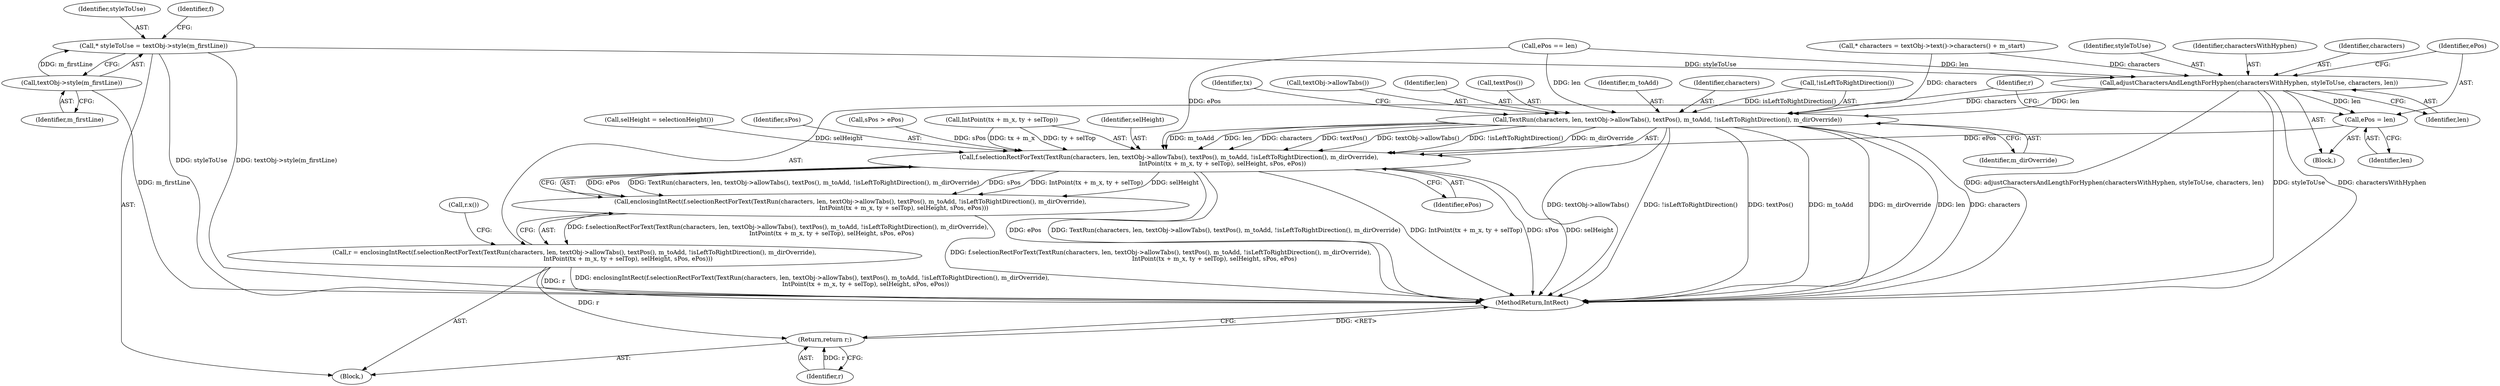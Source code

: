 digraph "1_Chrome_2c3d133e93d0455eb64bd96384f317674db79ab5@pointer" {
"1000143" [label="(Call,* styleToUse = textObj->style(m_firstLine))"];
"1000145" [label="(Call,textObj->style(m_firstLine))"];
"1000169" [label="(Call,adjustCharactersAndLengthForHyphen(charactersWithHyphen, styleToUse, characters, len))"];
"1000174" [label="(Call,ePos = len)"];
"1000181" [label="(Call,f.selectionRectForText(TextRun(characters, len, textObj->allowTabs(), textPos(), m_toAdd, !isLeftToRightDirection(), m_dirOverride),\n                                                        IntPoint(tx + m_x, ty + selTop), selHeight, sPos, ePos))"];
"1000180" [label="(Call,enclosingIntRect(f.selectionRectForText(TextRun(characters, len, textObj->allowTabs(), textPos(), m_toAdd, !isLeftToRightDirection(), m_dirOverride),\n                                                        IntPoint(tx + m_x, ty + selTop), selHeight, sPos, ePos)))"];
"1000178" [label="(Call,r = enclosingIntRect(f.selectionRectForText(TextRun(characters, len, textObj->allowTabs(), textPos(), m_toAdd, !isLeftToRightDirection(), m_dirOverride),\n                                                        IntPoint(tx + m_x, ty + selTop), selHeight, sPos, ePos)))"];
"1000230" [label="(Return,return r;)"];
"1000182" [label="(Call,TextRun(characters, len, textObj->allowTabs(), textPos(), m_toAdd, !isLeftToRightDirection(), m_dirOverride))"];
"1000173" [label="(Identifier,len)"];
"1000143" [label="(Call,* styleToUse = textObj->style(m_firstLine))"];
"1000190" [label="(Identifier,m_dirOverride)"];
"1000168" [label="(Block,)"];
"1000200" [label="(Identifier,ePos)"];
"1000186" [label="(Call,textPos())"];
"1000184" [label="(Identifier,len)"];
"1000203" [label="(Call,r.x())"];
"1000152" [label="(Call,* characters = textObj->text()->characters() + m_start)"];
"1000125" [label="(Call,sPos > ePos)"];
"1000164" [label="(Call,ePos == len)"];
"1000174" [label="(Call,ePos = len)"];
"1000182" [label="(Call,TextRun(characters, len, textObj->allowTabs(), textPos(), m_toAdd, !isLeftToRightDirection(), m_dirOverride))"];
"1000230" [label="(Return,return r;)"];
"1000191" [label="(Call,IntPoint(tx + m_x, ty + selTop))"];
"1000198" [label="(Identifier,selHeight)"];
"1000105" [label="(Block,)"];
"1000187" [label="(Identifier,m_toAdd)"];
"1000145" [label="(Call,textObj->style(m_firstLine))"];
"1000171" [label="(Identifier,styleToUse)"];
"1000183" [label="(Identifier,characters)"];
"1000178" [label="(Call,r = enclosingIntRect(f.selectionRectForText(TextRun(characters, len, textObj->allowTabs(), textPos(), m_toAdd, !isLeftToRightDirection(), m_dirOverride),\n                                                        IntPoint(tx + m_x, ty + selTop), selHeight, sPos, ePos)))"];
"1000144" [label="(Identifier,styleToUse)"];
"1000176" [label="(Identifier,len)"];
"1000170" [label="(Identifier,charactersWithHyphen)"];
"1000146" [label="(Identifier,m_firstLine)"];
"1000231" [label="(Identifier,r)"];
"1000139" [label="(Call,selHeight = selectionHeight())"];
"1000175" [label="(Identifier,ePos)"];
"1000180" [label="(Call,enclosingIntRect(f.selectionRectForText(TextRun(characters, len, textObj->allowTabs(), textPos(), m_toAdd, !isLeftToRightDirection(), m_dirOverride),\n                                                        IntPoint(tx + m_x, ty + selTop), selHeight, sPos, ePos)))"];
"1000149" [label="(Identifier,f)"];
"1000232" [label="(MethodReturn,IntRect)"];
"1000188" [label="(Call,!isLeftToRightDirection())"];
"1000172" [label="(Identifier,characters)"];
"1000179" [label="(Identifier,r)"];
"1000181" [label="(Call,f.selectionRectForText(TextRun(characters, len, textObj->allowTabs(), textPos(), m_toAdd, !isLeftToRightDirection(), m_dirOverride),\n                                                        IntPoint(tx + m_x, ty + selTop), selHeight, sPos, ePos))"];
"1000193" [label="(Identifier,tx)"];
"1000185" [label="(Call,textObj->allowTabs())"];
"1000199" [label="(Identifier,sPos)"];
"1000169" [label="(Call,adjustCharactersAndLengthForHyphen(charactersWithHyphen, styleToUse, characters, len))"];
"1000143" -> "1000105"  [label="AST: "];
"1000143" -> "1000145"  [label="CFG: "];
"1000144" -> "1000143"  [label="AST: "];
"1000145" -> "1000143"  [label="AST: "];
"1000149" -> "1000143"  [label="CFG: "];
"1000143" -> "1000232"  [label="DDG: styleToUse"];
"1000143" -> "1000232"  [label="DDG: textObj->style(m_firstLine)"];
"1000145" -> "1000143"  [label="DDG: m_firstLine"];
"1000143" -> "1000169"  [label="DDG: styleToUse"];
"1000145" -> "1000146"  [label="CFG: "];
"1000146" -> "1000145"  [label="AST: "];
"1000145" -> "1000232"  [label="DDG: m_firstLine"];
"1000169" -> "1000168"  [label="AST: "];
"1000169" -> "1000173"  [label="CFG: "];
"1000170" -> "1000169"  [label="AST: "];
"1000171" -> "1000169"  [label="AST: "];
"1000172" -> "1000169"  [label="AST: "];
"1000173" -> "1000169"  [label="AST: "];
"1000175" -> "1000169"  [label="CFG: "];
"1000169" -> "1000232"  [label="DDG: adjustCharactersAndLengthForHyphen(charactersWithHyphen, styleToUse, characters, len)"];
"1000169" -> "1000232"  [label="DDG: styleToUse"];
"1000169" -> "1000232"  [label="DDG: charactersWithHyphen"];
"1000152" -> "1000169"  [label="DDG: characters"];
"1000164" -> "1000169"  [label="DDG: len"];
"1000169" -> "1000174"  [label="DDG: len"];
"1000169" -> "1000182"  [label="DDG: characters"];
"1000169" -> "1000182"  [label="DDG: len"];
"1000174" -> "1000168"  [label="AST: "];
"1000174" -> "1000176"  [label="CFG: "];
"1000175" -> "1000174"  [label="AST: "];
"1000176" -> "1000174"  [label="AST: "];
"1000179" -> "1000174"  [label="CFG: "];
"1000174" -> "1000181"  [label="DDG: ePos"];
"1000181" -> "1000180"  [label="AST: "];
"1000181" -> "1000200"  [label="CFG: "];
"1000182" -> "1000181"  [label="AST: "];
"1000191" -> "1000181"  [label="AST: "];
"1000198" -> "1000181"  [label="AST: "];
"1000199" -> "1000181"  [label="AST: "];
"1000200" -> "1000181"  [label="AST: "];
"1000180" -> "1000181"  [label="CFG: "];
"1000181" -> "1000232"  [label="DDG: ePos"];
"1000181" -> "1000232"  [label="DDG: TextRun(characters, len, textObj->allowTabs(), textPos(), m_toAdd, !isLeftToRightDirection(), m_dirOverride)"];
"1000181" -> "1000232"  [label="DDG: IntPoint(tx + m_x, ty + selTop)"];
"1000181" -> "1000232"  [label="DDG: sPos"];
"1000181" -> "1000232"  [label="DDG: selHeight"];
"1000181" -> "1000180"  [label="DDG: ePos"];
"1000181" -> "1000180"  [label="DDG: TextRun(characters, len, textObj->allowTabs(), textPos(), m_toAdd, !isLeftToRightDirection(), m_dirOverride)"];
"1000181" -> "1000180"  [label="DDG: sPos"];
"1000181" -> "1000180"  [label="DDG: IntPoint(tx + m_x, ty + selTop)"];
"1000181" -> "1000180"  [label="DDG: selHeight"];
"1000182" -> "1000181"  [label="DDG: m_toAdd"];
"1000182" -> "1000181"  [label="DDG: len"];
"1000182" -> "1000181"  [label="DDG: characters"];
"1000182" -> "1000181"  [label="DDG: textPos()"];
"1000182" -> "1000181"  [label="DDG: textObj->allowTabs()"];
"1000182" -> "1000181"  [label="DDG: !isLeftToRightDirection()"];
"1000182" -> "1000181"  [label="DDG: m_dirOverride"];
"1000191" -> "1000181"  [label="DDG: tx + m_x"];
"1000191" -> "1000181"  [label="DDG: ty + selTop"];
"1000139" -> "1000181"  [label="DDG: selHeight"];
"1000125" -> "1000181"  [label="DDG: sPos"];
"1000164" -> "1000181"  [label="DDG: ePos"];
"1000180" -> "1000178"  [label="AST: "];
"1000178" -> "1000180"  [label="CFG: "];
"1000180" -> "1000232"  [label="DDG: f.selectionRectForText(TextRun(characters, len, textObj->allowTabs(), textPos(), m_toAdd, !isLeftToRightDirection(), m_dirOverride),\n                                                        IntPoint(tx + m_x, ty + selTop), selHeight, sPos, ePos)"];
"1000180" -> "1000178"  [label="DDG: f.selectionRectForText(TextRun(characters, len, textObj->allowTabs(), textPos(), m_toAdd, !isLeftToRightDirection(), m_dirOverride),\n                                                        IntPoint(tx + m_x, ty + selTop), selHeight, sPos, ePos)"];
"1000178" -> "1000105"  [label="AST: "];
"1000179" -> "1000178"  [label="AST: "];
"1000203" -> "1000178"  [label="CFG: "];
"1000178" -> "1000232"  [label="DDG: r"];
"1000178" -> "1000232"  [label="DDG: enclosingIntRect(f.selectionRectForText(TextRun(characters, len, textObj->allowTabs(), textPos(), m_toAdd, !isLeftToRightDirection(), m_dirOverride),\n                                                        IntPoint(tx + m_x, ty + selTop), selHeight, sPos, ePos))"];
"1000178" -> "1000230"  [label="DDG: r"];
"1000230" -> "1000105"  [label="AST: "];
"1000230" -> "1000231"  [label="CFG: "];
"1000231" -> "1000230"  [label="AST: "];
"1000232" -> "1000230"  [label="CFG: "];
"1000230" -> "1000232"  [label="DDG: <RET>"];
"1000231" -> "1000230"  [label="DDG: r"];
"1000182" -> "1000190"  [label="CFG: "];
"1000183" -> "1000182"  [label="AST: "];
"1000184" -> "1000182"  [label="AST: "];
"1000185" -> "1000182"  [label="AST: "];
"1000186" -> "1000182"  [label="AST: "];
"1000187" -> "1000182"  [label="AST: "];
"1000188" -> "1000182"  [label="AST: "];
"1000190" -> "1000182"  [label="AST: "];
"1000193" -> "1000182"  [label="CFG: "];
"1000182" -> "1000232"  [label="DDG: textObj->allowTabs()"];
"1000182" -> "1000232"  [label="DDG: !isLeftToRightDirection()"];
"1000182" -> "1000232"  [label="DDG: textPos()"];
"1000182" -> "1000232"  [label="DDG: m_toAdd"];
"1000182" -> "1000232"  [label="DDG: m_dirOverride"];
"1000182" -> "1000232"  [label="DDG: len"];
"1000182" -> "1000232"  [label="DDG: characters"];
"1000152" -> "1000182"  [label="DDG: characters"];
"1000164" -> "1000182"  [label="DDG: len"];
"1000188" -> "1000182"  [label="DDG: isLeftToRightDirection()"];
}
